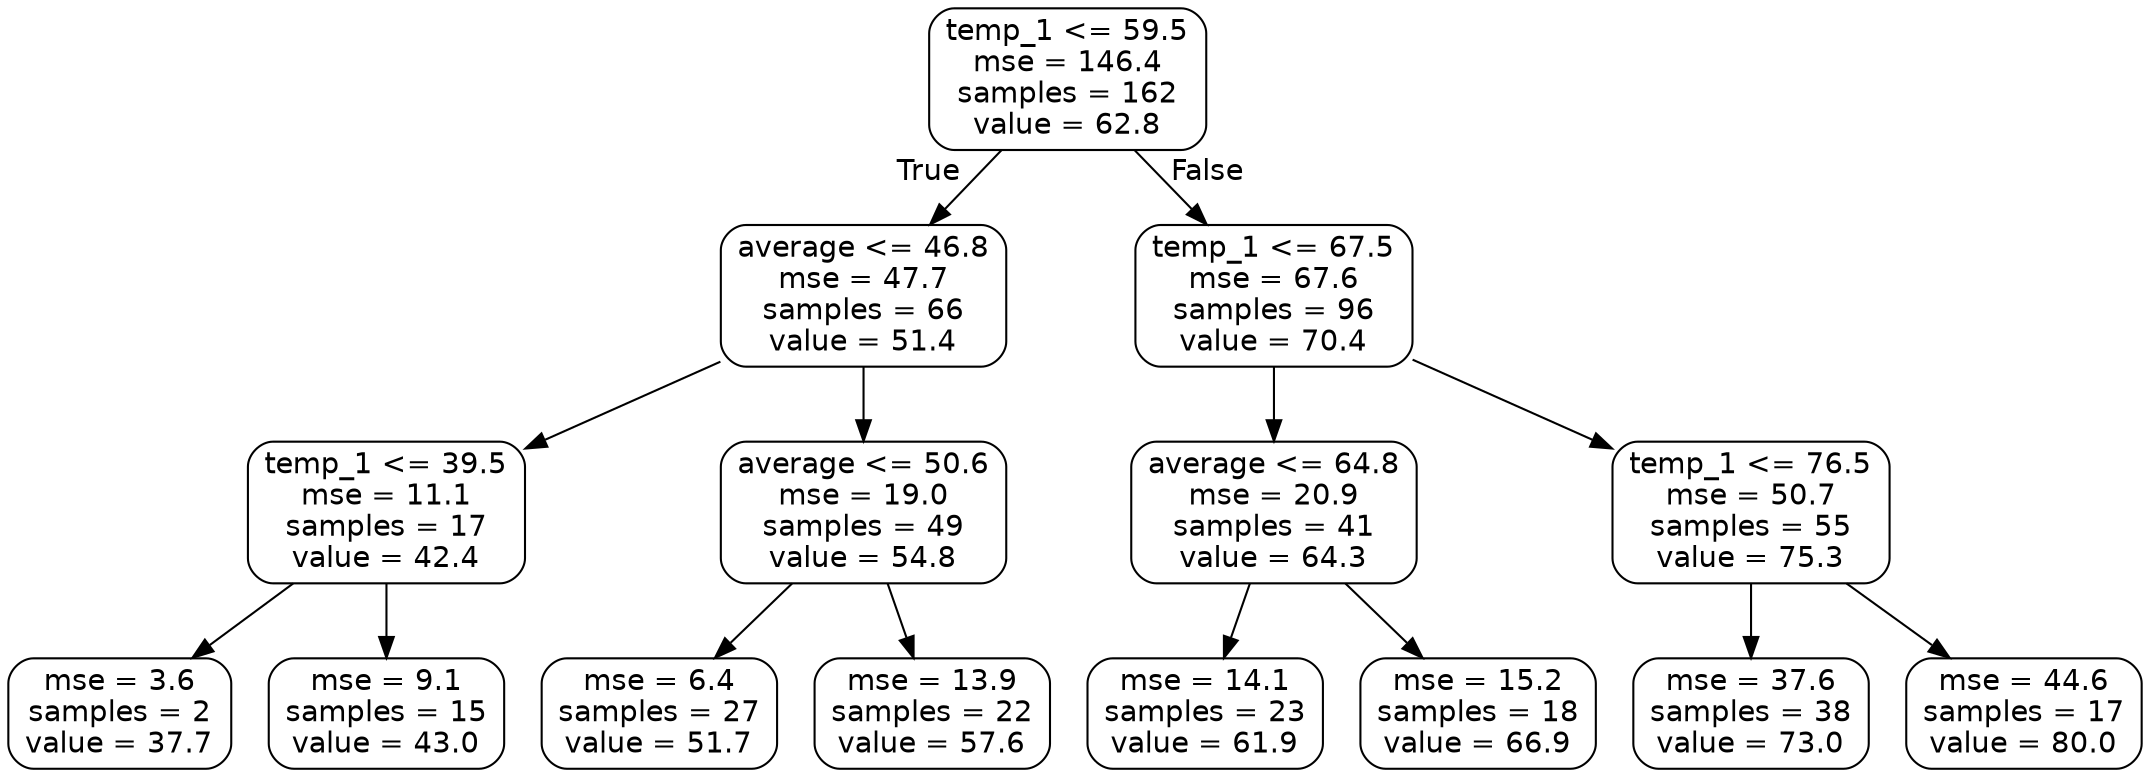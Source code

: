 digraph Tree {
node [shape=box, style="rounded", color="black", fontname=helvetica] ;
edge [fontname=helvetica] ;
0 [label="temp_1 <= 59.5\nmse = 146.4\nsamples = 162\nvalue = 62.8"] ;
1 [label="average <= 46.8\nmse = 47.7\nsamples = 66\nvalue = 51.4"] ;
0 -> 1 [labeldistance=2.5, labelangle=45, headlabel="True"] ;
2 [label="temp_1 <= 39.5\nmse = 11.1\nsamples = 17\nvalue = 42.4"] ;
1 -> 2 ;
3 [label="mse = 3.6\nsamples = 2\nvalue = 37.7"] ;
2 -> 3 ;
4 [label="mse = 9.1\nsamples = 15\nvalue = 43.0"] ;
2 -> 4 ;
5 [label="average <= 50.6\nmse = 19.0\nsamples = 49\nvalue = 54.8"] ;
1 -> 5 ;
6 [label="mse = 6.4\nsamples = 27\nvalue = 51.7"] ;
5 -> 6 ;
7 [label="mse = 13.9\nsamples = 22\nvalue = 57.6"] ;
5 -> 7 ;
8 [label="temp_1 <= 67.5\nmse = 67.6\nsamples = 96\nvalue = 70.4"] ;
0 -> 8 [labeldistance=2.5, labelangle=-45, headlabel="False"] ;
9 [label="average <= 64.8\nmse = 20.9\nsamples = 41\nvalue = 64.3"] ;
8 -> 9 ;
10 [label="mse = 14.1\nsamples = 23\nvalue = 61.9"] ;
9 -> 10 ;
11 [label="mse = 15.2\nsamples = 18\nvalue = 66.9"] ;
9 -> 11 ;
12 [label="temp_1 <= 76.5\nmse = 50.7\nsamples = 55\nvalue = 75.3"] ;
8 -> 12 ;
13 [label="mse = 37.6\nsamples = 38\nvalue = 73.0"] ;
12 -> 13 ;
14 [label="mse = 44.6\nsamples = 17\nvalue = 80.0"] ;
12 -> 14 ;
}